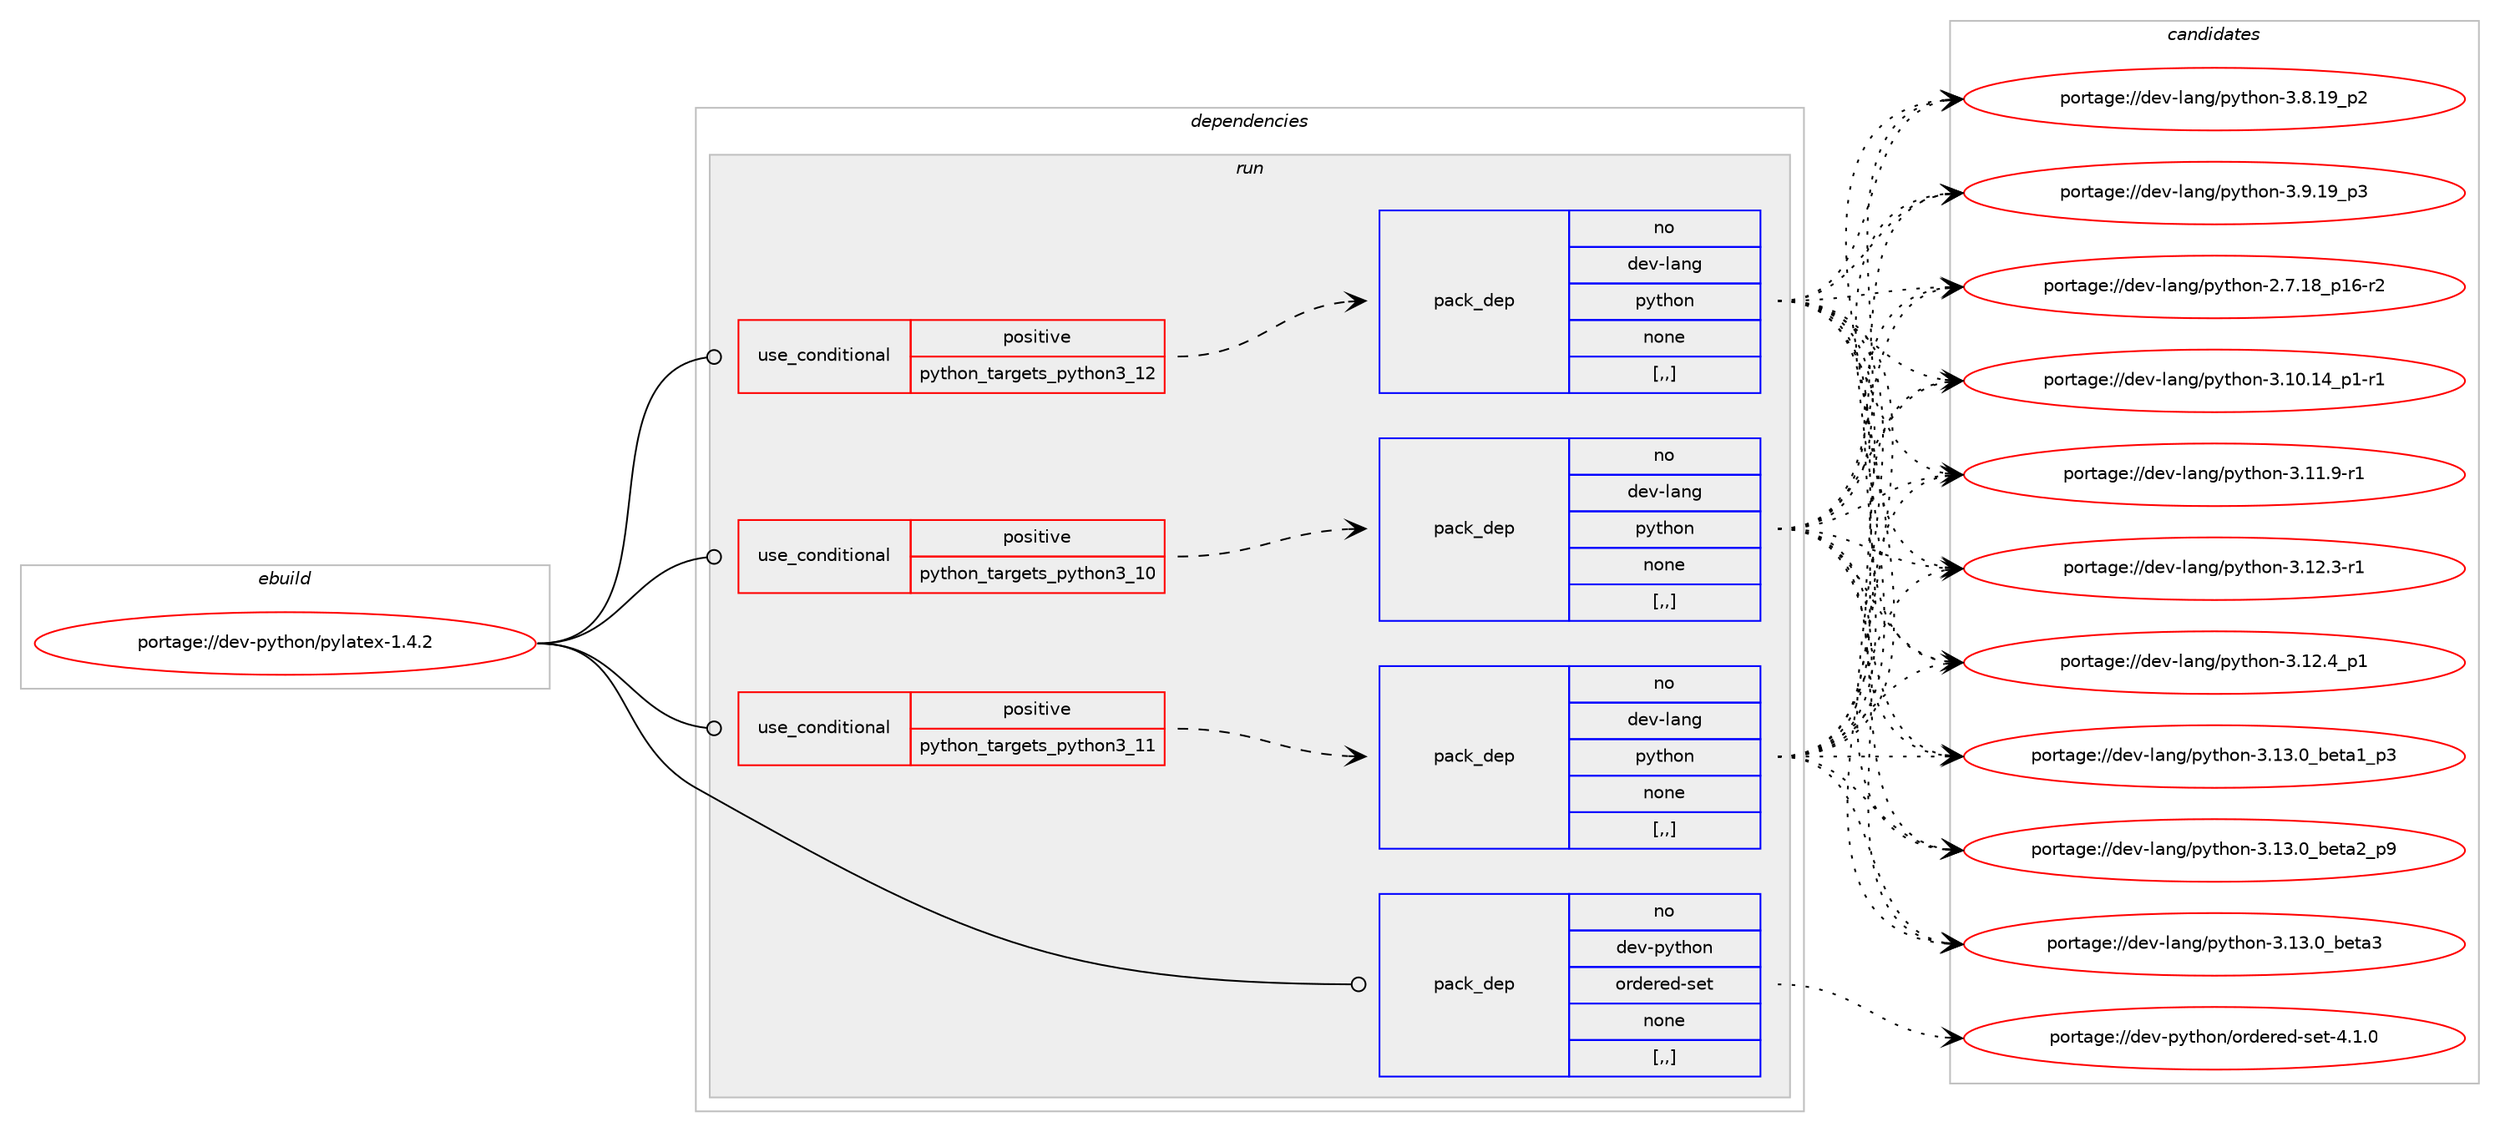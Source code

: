 digraph prolog {

# *************
# Graph options
# *************

newrank=true;
concentrate=true;
compound=true;
graph [rankdir=LR,fontname=Helvetica,fontsize=10,ranksep=1.5];#, ranksep=2.5, nodesep=0.2];
edge  [arrowhead=vee];
node  [fontname=Helvetica,fontsize=10];

# **********
# The ebuild
# **********

subgraph cluster_leftcol {
color=gray;
rank=same;
label=<<i>ebuild</i>>;
id [label="portage://dev-python/pylatex-1.4.2", color=red, width=4, href="../dev-python/pylatex-1.4.2.svg"];
}

# ****************
# The dependencies
# ****************

subgraph cluster_midcol {
color=gray;
label=<<i>dependencies</i>>;
subgraph cluster_compile {
fillcolor="#eeeeee";
style=filled;
label=<<i>compile</i>>;
}
subgraph cluster_compileandrun {
fillcolor="#eeeeee";
style=filled;
label=<<i>compile and run</i>>;
}
subgraph cluster_run {
fillcolor="#eeeeee";
style=filled;
label=<<i>run</i>>;
subgraph cond35952 {
dependency153228 [label=<<TABLE BORDER="0" CELLBORDER="1" CELLSPACING="0" CELLPADDING="4"><TR><TD ROWSPAN="3" CELLPADDING="10">use_conditional</TD></TR><TR><TD>positive</TD></TR><TR><TD>python_targets_python3_10</TD></TR></TABLE>>, shape=none, color=red];
subgraph pack116055 {
dependency153229 [label=<<TABLE BORDER="0" CELLBORDER="1" CELLSPACING="0" CELLPADDING="4" WIDTH="220"><TR><TD ROWSPAN="6" CELLPADDING="30">pack_dep</TD></TR><TR><TD WIDTH="110">no</TD></TR><TR><TD>dev-lang</TD></TR><TR><TD>python</TD></TR><TR><TD>none</TD></TR><TR><TD>[,,]</TD></TR></TABLE>>, shape=none, color=blue];
}
dependency153228:e -> dependency153229:w [weight=20,style="dashed",arrowhead="vee"];
}
id:e -> dependency153228:w [weight=20,style="solid",arrowhead="odot"];
subgraph cond35953 {
dependency153230 [label=<<TABLE BORDER="0" CELLBORDER="1" CELLSPACING="0" CELLPADDING="4"><TR><TD ROWSPAN="3" CELLPADDING="10">use_conditional</TD></TR><TR><TD>positive</TD></TR><TR><TD>python_targets_python3_11</TD></TR></TABLE>>, shape=none, color=red];
subgraph pack116056 {
dependency153231 [label=<<TABLE BORDER="0" CELLBORDER="1" CELLSPACING="0" CELLPADDING="4" WIDTH="220"><TR><TD ROWSPAN="6" CELLPADDING="30">pack_dep</TD></TR><TR><TD WIDTH="110">no</TD></TR><TR><TD>dev-lang</TD></TR><TR><TD>python</TD></TR><TR><TD>none</TD></TR><TR><TD>[,,]</TD></TR></TABLE>>, shape=none, color=blue];
}
dependency153230:e -> dependency153231:w [weight=20,style="dashed",arrowhead="vee"];
}
id:e -> dependency153230:w [weight=20,style="solid",arrowhead="odot"];
subgraph cond35954 {
dependency153232 [label=<<TABLE BORDER="0" CELLBORDER="1" CELLSPACING="0" CELLPADDING="4"><TR><TD ROWSPAN="3" CELLPADDING="10">use_conditional</TD></TR><TR><TD>positive</TD></TR><TR><TD>python_targets_python3_12</TD></TR></TABLE>>, shape=none, color=red];
subgraph pack116057 {
dependency153233 [label=<<TABLE BORDER="0" CELLBORDER="1" CELLSPACING="0" CELLPADDING="4" WIDTH="220"><TR><TD ROWSPAN="6" CELLPADDING="30">pack_dep</TD></TR><TR><TD WIDTH="110">no</TD></TR><TR><TD>dev-lang</TD></TR><TR><TD>python</TD></TR><TR><TD>none</TD></TR><TR><TD>[,,]</TD></TR></TABLE>>, shape=none, color=blue];
}
dependency153232:e -> dependency153233:w [weight=20,style="dashed",arrowhead="vee"];
}
id:e -> dependency153232:w [weight=20,style="solid",arrowhead="odot"];
subgraph pack116058 {
dependency153234 [label=<<TABLE BORDER="0" CELLBORDER="1" CELLSPACING="0" CELLPADDING="4" WIDTH="220"><TR><TD ROWSPAN="6" CELLPADDING="30">pack_dep</TD></TR><TR><TD WIDTH="110">no</TD></TR><TR><TD>dev-python</TD></TR><TR><TD>ordered-set</TD></TR><TR><TD>none</TD></TR><TR><TD>[,,]</TD></TR></TABLE>>, shape=none, color=blue];
}
id:e -> dependency153234:w [weight=20,style="solid",arrowhead="odot"];
}
}

# **************
# The candidates
# **************

subgraph cluster_choices {
rank=same;
color=gray;
label=<<i>candidates</i>>;

subgraph choice116055 {
color=black;
nodesep=1;
choice100101118451089711010347112121116104111110455046554649569511249544511450 [label="portage://dev-lang/python-2.7.18_p16-r2", color=red, width=4,href="../dev-lang/python-2.7.18_p16-r2.svg"];
choice100101118451089711010347112121116104111110455146494846495295112494511449 [label="portage://dev-lang/python-3.10.14_p1-r1", color=red, width=4,href="../dev-lang/python-3.10.14_p1-r1.svg"];
choice100101118451089711010347112121116104111110455146494946574511449 [label="portage://dev-lang/python-3.11.9-r1", color=red, width=4,href="../dev-lang/python-3.11.9-r1.svg"];
choice100101118451089711010347112121116104111110455146495046514511449 [label="portage://dev-lang/python-3.12.3-r1", color=red, width=4,href="../dev-lang/python-3.12.3-r1.svg"];
choice100101118451089711010347112121116104111110455146495046529511249 [label="portage://dev-lang/python-3.12.4_p1", color=red, width=4,href="../dev-lang/python-3.12.4_p1.svg"];
choice10010111845108971101034711212111610411111045514649514648959810111697499511251 [label="portage://dev-lang/python-3.13.0_beta1_p3", color=red, width=4,href="../dev-lang/python-3.13.0_beta1_p3.svg"];
choice10010111845108971101034711212111610411111045514649514648959810111697509511257 [label="portage://dev-lang/python-3.13.0_beta2_p9", color=red, width=4,href="../dev-lang/python-3.13.0_beta2_p9.svg"];
choice1001011184510897110103471121211161041111104551464951464895981011169751 [label="portage://dev-lang/python-3.13.0_beta3", color=red, width=4,href="../dev-lang/python-3.13.0_beta3.svg"];
choice100101118451089711010347112121116104111110455146564649579511250 [label="portage://dev-lang/python-3.8.19_p2", color=red, width=4,href="../dev-lang/python-3.8.19_p2.svg"];
choice100101118451089711010347112121116104111110455146574649579511251 [label="portage://dev-lang/python-3.9.19_p3", color=red, width=4,href="../dev-lang/python-3.9.19_p3.svg"];
dependency153229:e -> choice100101118451089711010347112121116104111110455046554649569511249544511450:w [style=dotted,weight="100"];
dependency153229:e -> choice100101118451089711010347112121116104111110455146494846495295112494511449:w [style=dotted,weight="100"];
dependency153229:e -> choice100101118451089711010347112121116104111110455146494946574511449:w [style=dotted,weight="100"];
dependency153229:e -> choice100101118451089711010347112121116104111110455146495046514511449:w [style=dotted,weight="100"];
dependency153229:e -> choice100101118451089711010347112121116104111110455146495046529511249:w [style=dotted,weight="100"];
dependency153229:e -> choice10010111845108971101034711212111610411111045514649514648959810111697499511251:w [style=dotted,weight="100"];
dependency153229:e -> choice10010111845108971101034711212111610411111045514649514648959810111697509511257:w [style=dotted,weight="100"];
dependency153229:e -> choice1001011184510897110103471121211161041111104551464951464895981011169751:w [style=dotted,weight="100"];
dependency153229:e -> choice100101118451089711010347112121116104111110455146564649579511250:w [style=dotted,weight="100"];
dependency153229:e -> choice100101118451089711010347112121116104111110455146574649579511251:w [style=dotted,weight="100"];
}
subgraph choice116056 {
color=black;
nodesep=1;
choice100101118451089711010347112121116104111110455046554649569511249544511450 [label="portage://dev-lang/python-2.7.18_p16-r2", color=red, width=4,href="../dev-lang/python-2.7.18_p16-r2.svg"];
choice100101118451089711010347112121116104111110455146494846495295112494511449 [label="portage://dev-lang/python-3.10.14_p1-r1", color=red, width=4,href="../dev-lang/python-3.10.14_p1-r1.svg"];
choice100101118451089711010347112121116104111110455146494946574511449 [label="portage://dev-lang/python-3.11.9-r1", color=red, width=4,href="../dev-lang/python-3.11.9-r1.svg"];
choice100101118451089711010347112121116104111110455146495046514511449 [label="portage://dev-lang/python-3.12.3-r1", color=red, width=4,href="../dev-lang/python-3.12.3-r1.svg"];
choice100101118451089711010347112121116104111110455146495046529511249 [label="portage://dev-lang/python-3.12.4_p1", color=red, width=4,href="../dev-lang/python-3.12.4_p1.svg"];
choice10010111845108971101034711212111610411111045514649514648959810111697499511251 [label="portage://dev-lang/python-3.13.0_beta1_p3", color=red, width=4,href="../dev-lang/python-3.13.0_beta1_p3.svg"];
choice10010111845108971101034711212111610411111045514649514648959810111697509511257 [label="portage://dev-lang/python-3.13.0_beta2_p9", color=red, width=4,href="../dev-lang/python-3.13.0_beta2_p9.svg"];
choice1001011184510897110103471121211161041111104551464951464895981011169751 [label="portage://dev-lang/python-3.13.0_beta3", color=red, width=4,href="../dev-lang/python-3.13.0_beta3.svg"];
choice100101118451089711010347112121116104111110455146564649579511250 [label="portage://dev-lang/python-3.8.19_p2", color=red, width=4,href="../dev-lang/python-3.8.19_p2.svg"];
choice100101118451089711010347112121116104111110455146574649579511251 [label="portage://dev-lang/python-3.9.19_p3", color=red, width=4,href="../dev-lang/python-3.9.19_p3.svg"];
dependency153231:e -> choice100101118451089711010347112121116104111110455046554649569511249544511450:w [style=dotted,weight="100"];
dependency153231:e -> choice100101118451089711010347112121116104111110455146494846495295112494511449:w [style=dotted,weight="100"];
dependency153231:e -> choice100101118451089711010347112121116104111110455146494946574511449:w [style=dotted,weight="100"];
dependency153231:e -> choice100101118451089711010347112121116104111110455146495046514511449:w [style=dotted,weight="100"];
dependency153231:e -> choice100101118451089711010347112121116104111110455146495046529511249:w [style=dotted,weight="100"];
dependency153231:e -> choice10010111845108971101034711212111610411111045514649514648959810111697499511251:w [style=dotted,weight="100"];
dependency153231:e -> choice10010111845108971101034711212111610411111045514649514648959810111697509511257:w [style=dotted,weight="100"];
dependency153231:e -> choice1001011184510897110103471121211161041111104551464951464895981011169751:w [style=dotted,weight="100"];
dependency153231:e -> choice100101118451089711010347112121116104111110455146564649579511250:w [style=dotted,weight="100"];
dependency153231:e -> choice100101118451089711010347112121116104111110455146574649579511251:w [style=dotted,weight="100"];
}
subgraph choice116057 {
color=black;
nodesep=1;
choice100101118451089711010347112121116104111110455046554649569511249544511450 [label="portage://dev-lang/python-2.7.18_p16-r2", color=red, width=4,href="../dev-lang/python-2.7.18_p16-r2.svg"];
choice100101118451089711010347112121116104111110455146494846495295112494511449 [label="portage://dev-lang/python-3.10.14_p1-r1", color=red, width=4,href="../dev-lang/python-3.10.14_p1-r1.svg"];
choice100101118451089711010347112121116104111110455146494946574511449 [label="portage://dev-lang/python-3.11.9-r1", color=red, width=4,href="../dev-lang/python-3.11.9-r1.svg"];
choice100101118451089711010347112121116104111110455146495046514511449 [label="portage://dev-lang/python-3.12.3-r1", color=red, width=4,href="../dev-lang/python-3.12.3-r1.svg"];
choice100101118451089711010347112121116104111110455146495046529511249 [label="portage://dev-lang/python-3.12.4_p1", color=red, width=4,href="../dev-lang/python-3.12.4_p1.svg"];
choice10010111845108971101034711212111610411111045514649514648959810111697499511251 [label="portage://dev-lang/python-3.13.0_beta1_p3", color=red, width=4,href="../dev-lang/python-3.13.0_beta1_p3.svg"];
choice10010111845108971101034711212111610411111045514649514648959810111697509511257 [label="portage://dev-lang/python-3.13.0_beta2_p9", color=red, width=4,href="../dev-lang/python-3.13.0_beta2_p9.svg"];
choice1001011184510897110103471121211161041111104551464951464895981011169751 [label="portage://dev-lang/python-3.13.0_beta3", color=red, width=4,href="../dev-lang/python-3.13.0_beta3.svg"];
choice100101118451089711010347112121116104111110455146564649579511250 [label="portage://dev-lang/python-3.8.19_p2", color=red, width=4,href="../dev-lang/python-3.8.19_p2.svg"];
choice100101118451089711010347112121116104111110455146574649579511251 [label="portage://dev-lang/python-3.9.19_p3", color=red, width=4,href="../dev-lang/python-3.9.19_p3.svg"];
dependency153233:e -> choice100101118451089711010347112121116104111110455046554649569511249544511450:w [style=dotted,weight="100"];
dependency153233:e -> choice100101118451089711010347112121116104111110455146494846495295112494511449:w [style=dotted,weight="100"];
dependency153233:e -> choice100101118451089711010347112121116104111110455146494946574511449:w [style=dotted,weight="100"];
dependency153233:e -> choice100101118451089711010347112121116104111110455146495046514511449:w [style=dotted,weight="100"];
dependency153233:e -> choice100101118451089711010347112121116104111110455146495046529511249:w [style=dotted,weight="100"];
dependency153233:e -> choice10010111845108971101034711212111610411111045514649514648959810111697499511251:w [style=dotted,weight="100"];
dependency153233:e -> choice10010111845108971101034711212111610411111045514649514648959810111697509511257:w [style=dotted,weight="100"];
dependency153233:e -> choice1001011184510897110103471121211161041111104551464951464895981011169751:w [style=dotted,weight="100"];
dependency153233:e -> choice100101118451089711010347112121116104111110455146564649579511250:w [style=dotted,weight="100"];
dependency153233:e -> choice100101118451089711010347112121116104111110455146574649579511251:w [style=dotted,weight="100"];
}
subgraph choice116058 {
color=black;
nodesep=1;
choice100101118451121211161041111104711111410010111410110045115101116455246494648 [label="portage://dev-python/ordered-set-4.1.0", color=red, width=4,href="../dev-python/ordered-set-4.1.0.svg"];
dependency153234:e -> choice100101118451121211161041111104711111410010111410110045115101116455246494648:w [style=dotted,weight="100"];
}
}

}
